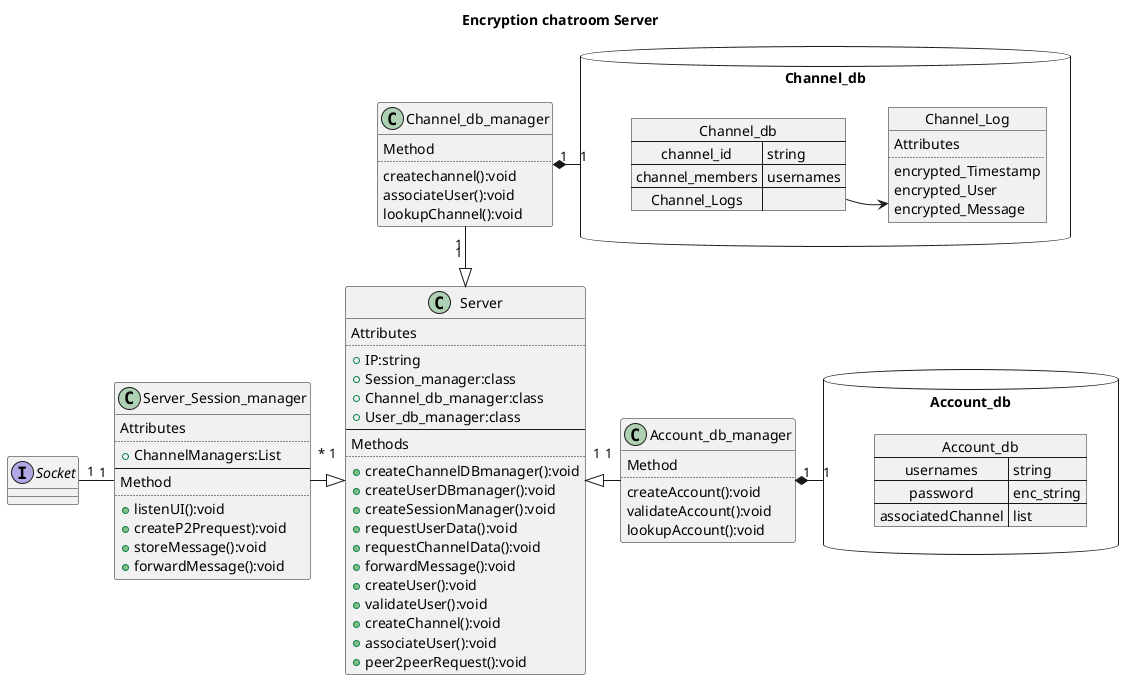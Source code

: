 @startuml
title Encryption chatroom Server
interface Socket{

}
class Server_Session_manager{
        Attributes
        ..
        +ChannelManagers:List
        --
        Method
        ..
        +listenUI():void
        +createP2Prequest):void
        +storeMessage():void
        +forwardMessage():void
}

Server_Session_manager "1" -left- "1" Socket

class Server{
        Attributes
        ..
        +IP:string
        +Session_manager:class
        +Channel_db_manager:class
        +User_db_manager:class
        --
        Methods
        ..
        +createChannelDBmanager():void
        +createUserDBmanager():void
        +createSessionManager():void
        +requestUserData():void
        +requestChannelData():void
        +forwardMessage():void
        +createUser():void
        +validateUser():void
        +createChannel():void
        +associateUser():void
        +peer2peerRequest():void
}

Server "1\n" <|-left- "*\n" Server_Session_manager

class Account_db_manager{
        Method
        ..
        createAccount():void
        validateAccount():void
        lookupAccount():void     
}

Account_db_manager "1\n" -left-|> "1\n" Server

package Account_db <<database>>{
        map Account_db {
                usernames => string
                password => enc_string
                associatedChannel => list
        }
}
Account_db "1" -left-* "1" Account_db_manager

class Channel_db_manager{
        Method
        ..
        createchannel():void
        associateUser():void
        lookupChannel():void
}


Server "1 \n" <|-up- "1 " Channel_db_manager
package Channel_db <<database>>{
        map Channel_db {
                channel_id => string
                channel_members => usernames
                Channel_Logs => 
        }
        object Channel_Log{
        Attributes
        ..
        encrypted_Timestamp
        encrypted_User
        encrypted_Message
        }
        Channel_db::Channel_Logs -right-> Channel_Log
}

Channel_db "1" -left-* "1" Channel_db_manager




@enduml